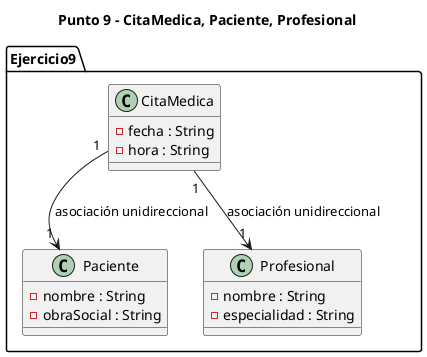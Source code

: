 @startuml TP5_Punto_9
title Punto 9 - CitaMedica, Paciente, Profesional

package Ejercicio9 {
  class CitaMedica {
    -fecha : String
    -hora : String
  }

  class Paciente {
    -nombre : String
    -obraSocial : String
  }

  class Profesional {
    -nombre : String
    -especialidad : String
  }

  CitaMedica "1" --> "1" Paciente : asociación unidireccional
  CitaMedica "1" --> "1" Profesional : asociación unidireccional
}
@enduml
